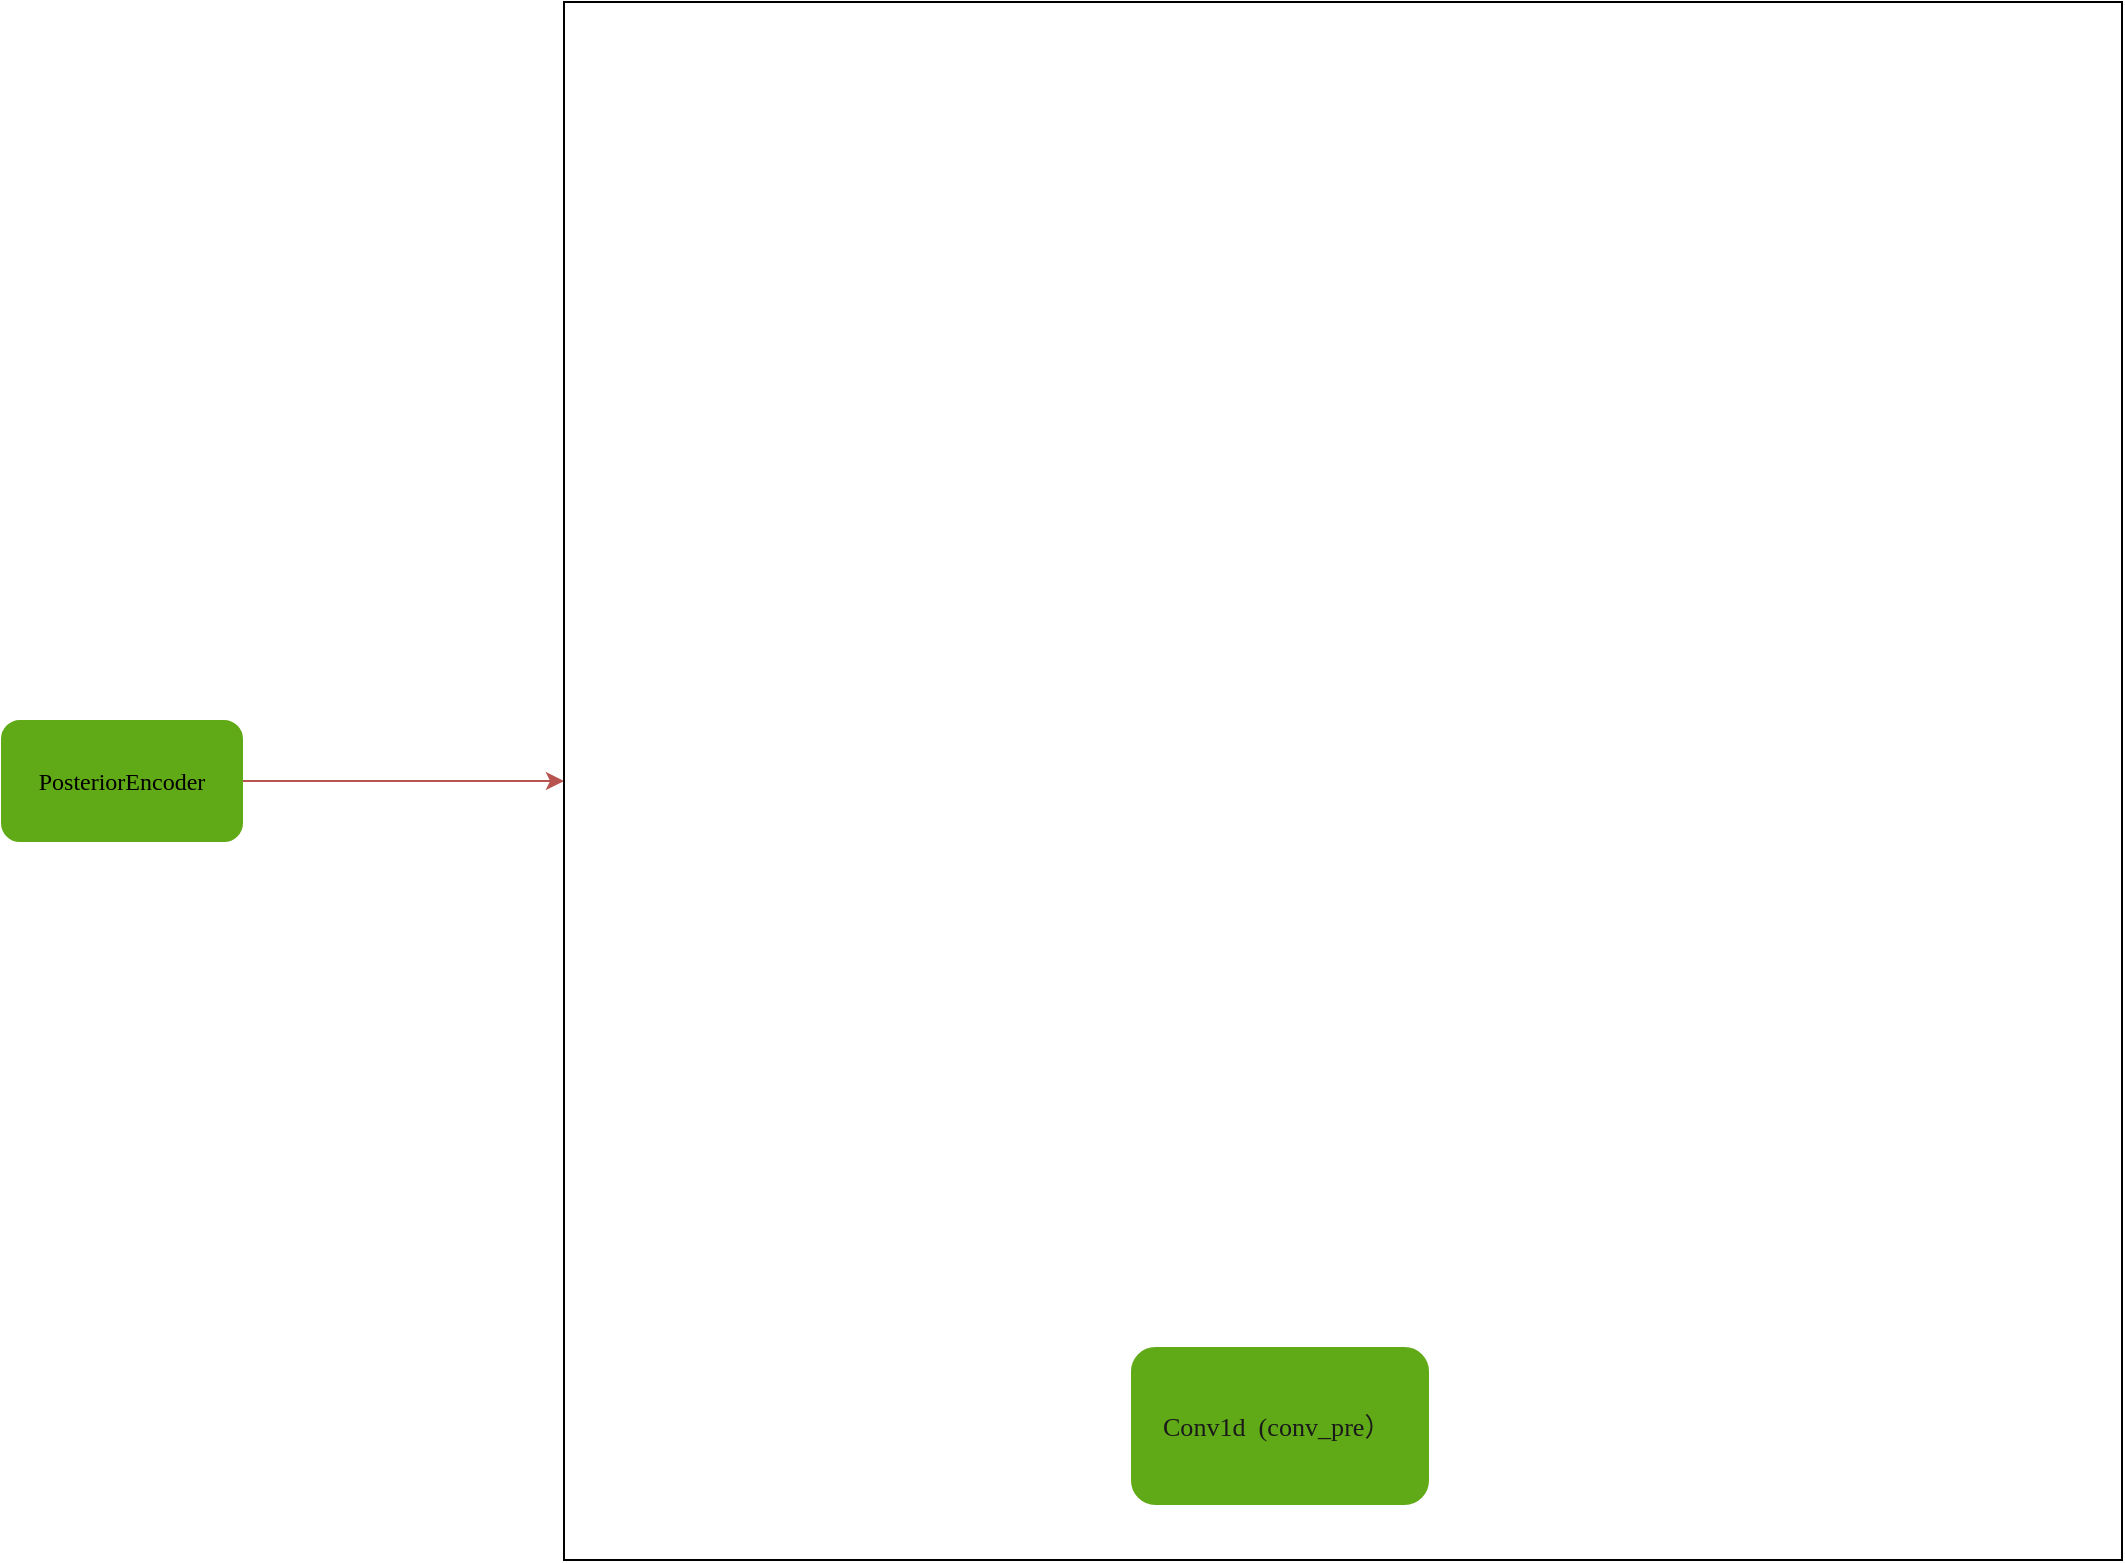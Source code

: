 <mxfile version="26.0.3">
  <diagram name="第 1 页" id="Mpc1YeDRjPd2F55AHiOZ">
    <mxGraphModel dx="1323" dy="1177" grid="0" gridSize="10" guides="1" tooltips="1" connect="1" arrows="1" fold="1" page="0" pageScale="1" pageWidth="827" pageHeight="1169" math="0" shadow="0">
      <root>
        <mxCell id="0" />
        <mxCell id="1" parent="0" />
        <mxCell id="m3UVJYN49WAhVFE6fmJY-3" style="edgeStyle=orthogonalEdgeStyle;rounded=0;orthogonalLoop=1;jettySize=auto;html=1;fillColor=#f8cecc;strokeColor=#b85450;" edge="1" parent="1" source="m3UVJYN49WAhVFE6fmJY-1" target="m3UVJYN49WAhVFE6fmJY-2">
          <mxGeometry relative="1" as="geometry" />
        </mxCell>
        <mxCell id="m3UVJYN49WAhVFE6fmJY-1" value="PosteriorEncoder" style="rounded=1;whiteSpace=wrap;html=1;fillColor=#60A917;fontFamily=Comic Sans MS;strokeColor=#60A917;gradientColor=none;" vertex="1" parent="1">
          <mxGeometry x="5" y="210.5" width="120" height="60" as="geometry" />
        </mxCell>
        <mxCell id="m3UVJYN49WAhVFE6fmJY-2" value="" style="whiteSpace=wrap;html=1;aspect=fixed;" vertex="1" parent="1">
          <mxGeometry x="286" y="-149" width="779" height="779" as="geometry" />
        </mxCell>
        <mxCell id="m3UVJYN49WAhVFE6fmJY-4" value="&lt;div&gt;&lt;span style=&quot;background-color: rgb(96, 169, 23); color: rgb(26, 26, 26); font-size: 13.067px;&quot;&gt;Conv1d&amp;nbsp; (conv_pre）&amp;nbsp;&lt;/span&gt;&lt;/div&gt;" style="rounded=1;whiteSpace=wrap;html=1;fontColor=default;fillColor=#60A917;strokeColor=#60A917;fontFamily=Comic Sans MS;" vertex="1" parent="1">
          <mxGeometry x="570" y="524" width="148" height="78" as="geometry" />
        </mxCell>
      </root>
    </mxGraphModel>
  </diagram>
</mxfile>
